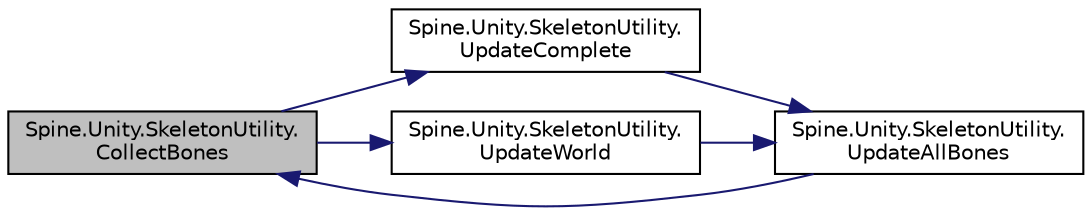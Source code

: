 digraph "Spine.Unity.SkeletonUtility.CollectBones"
{
 // LATEX_PDF_SIZE
  edge [fontname="Helvetica",fontsize="10",labelfontname="Helvetica",labelfontsize="10"];
  node [fontname="Helvetica",fontsize="10",shape=record];
  rankdir="LR";
  Node1 [label="Spine.Unity.SkeletonUtility.\lCollectBones",height=0.2,width=0.4,color="black", fillcolor="grey75", style="filled", fontcolor="black",tooltip=" "];
  Node1 -> Node2 [color="midnightblue",fontsize="10",style="solid"];
  Node2 [label="Spine.Unity.SkeletonUtility.\lUpdateComplete",height=0.2,width=0.4,color="black", fillcolor="white", style="filled",URL="$class_spine_1_1_unity_1_1_skeleton_utility.html#a594711858f18430e3a4bb903cb50b7f9",tooltip=" "];
  Node2 -> Node3 [color="midnightblue",fontsize="10",style="solid"];
  Node3 [label="Spine.Unity.SkeletonUtility.\lUpdateAllBones",height=0.2,width=0.4,color="black", fillcolor="white", style="filled",URL="$class_spine_1_1_unity_1_1_skeleton_utility.html#a4494dc034768c27c176aa285f53de883",tooltip=" "];
  Node3 -> Node1 [color="midnightblue",fontsize="10",style="solid"];
  Node1 -> Node4 [color="midnightblue",fontsize="10",style="solid"];
  Node4 [label="Spine.Unity.SkeletonUtility.\lUpdateWorld",height=0.2,width=0.4,color="black", fillcolor="white", style="filled",URL="$class_spine_1_1_unity_1_1_skeleton_utility.html#a118b3e9fc284b8b231e7a66f0ce2fe44",tooltip=" "];
  Node4 -> Node3 [color="midnightblue",fontsize="10",style="solid"];
}
